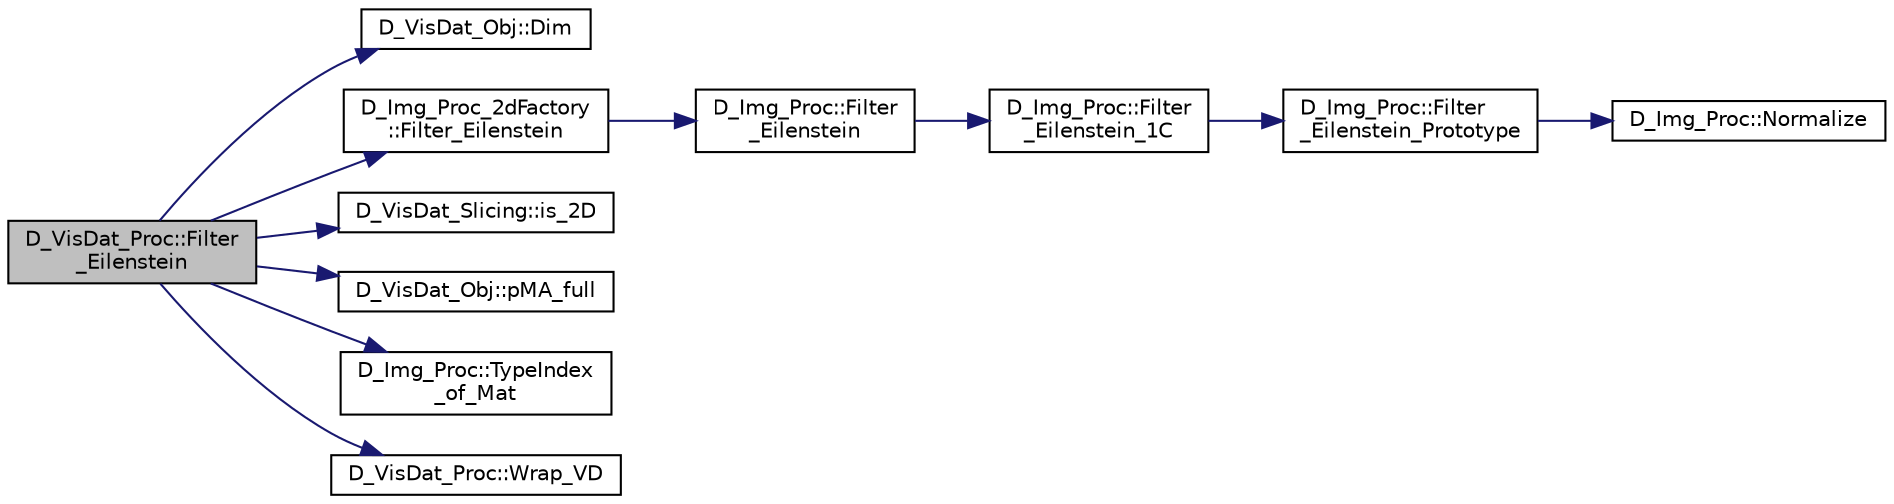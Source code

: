 digraph "D_VisDat_Proc::Filter_Eilenstein"
{
 // LATEX_PDF_SIZE
  edge [fontname="Helvetica",fontsize="10",labelfontname="Helvetica",labelfontsize="10"];
  node [fontname="Helvetica",fontsize="10",shape=record];
  rankdir="LR";
  Node1 [label="D_VisDat_Proc::Filter\l_Eilenstein",height=0.2,width=0.4,color="black", fillcolor="grey75", style="filled", fontcolor="black",tooltip=" "];
  Node1 -> Node2 [color="midnightblue",fontsize="10",style="solid"];
  Node2 [label="D_VisDat_Obj::Dim",height=0.2,width=0.4,color="black", fillcolor="white", style="filled",URL="$class_d___vis_dat___obj.html#a9b255993f402cca1b61ca82beae51b20",tooltip=" "];
  Node1 -> Node3 [color="midnightblue",fontsize="10",style="solid"];
  Node3 [label="D_Img_Proc_2dFactory\l::Filter_Eilenstein",height=0.2,width=0.4,color="black", fillcolor="white", style="filled",URL="$class_d___img___proc__2d_factory.html#abc505e69c4f5b63b550dc7104e9875f6",tooltip=" "];
  Node3 -> Node4 [color="midnightblue",fontsize="10",style="solid"];
  Node4 [label="D_Img_Proc::Filter\l_Eilenstein",height=0.2,width=0.4,color="black", fillcolor="white", style="filled",URL="$class_d___img___proc.html#a58cf4674e7c9361fa795918c0da12a34",tooltip=" "];
  Node4 -> Node5 [color="midnightblue",fontsize="10",style="solid"];
  Node5 [label="D_Img_Proc::Filter\l_Eilenstein_1C",height=0.2,width=0.4,color="black", fillcolor="white", style="filled",URL="$class_d___img___proc.html#a28f69c5b063fc26742e25dda46332a0d",tooltip=" "];
  Node5 -> Node6 [color="midnightblue",fontsize="10",style="solid"];
  Node6 [label="D_Img_Proc::Filter\l_Eilenstein_Prototype",height=0.2,width=0.4,color="black", fillcolor="white", style="filled",URL="$class_d___img___proc.html#a8de0dd85e426fadfbf6ffd476447b06a",tooltip=" "];
  Node6 -> Node7 [color="midnightblue",fontsize="10",style="solid"];
  Node7 [label="D_Img_Proc::Normalize",height=0.2,width=0.4,color="black", fillcolor="white", style="filled",URL="$class_d___img___proc.html#ad463a30742d0be5144327f1cb4508a57",tooltip=" "];
  Node1 -> Node8 [color="midnightblue",fontsize="10",style="solid"];
  Node8 [label="D_VisDat_Slicing::is_2D",height=0.2,width=0.4,color="black", fillcolor="white", style="filled",URL="$class_d___vis_dat___slicing.html#a6e5f7f2a4448f135c77a06e04f678974",tooltip=" "];
  Node1 -> Node9 [color="midnightblue",fontsize="10",style="solid"];
  Node9 [label="D_VisDat_Obj::pMA_full",height=0.2,width=0.4,color="black", fillcolor="white", style="filled",URL="$class_d___vis_dat___obj.html#a1b759f59f5c13875d94961642bdd943e",tooltip=" "];
  Node1 -> Node10 [color="midnightblue",fontsize="10",style="solid"];
  Node10 [label="D_Img_Proc::TypeIndex\l_of_Mat",height=0.2,width=0.4,color="black", fillcolor="white", style="filled",URL="$class_d___img___proc.html#a2510f13d853ef084a341c647b4a17292",tooltip=" "];
  Node1 -> Node11 [color="midnightblue",fontsize="10",style="solid"];
  Node11 [label="D_VisDat_Proc::Wrap_VD",height=0.2,width=0.4,color="black", fillcolor="white", style="filled",URL="$class_d___vis_dat___proc.html#a08a25f3f05db4e112c651456fd1ae7e5",tooltip=" "];
}
